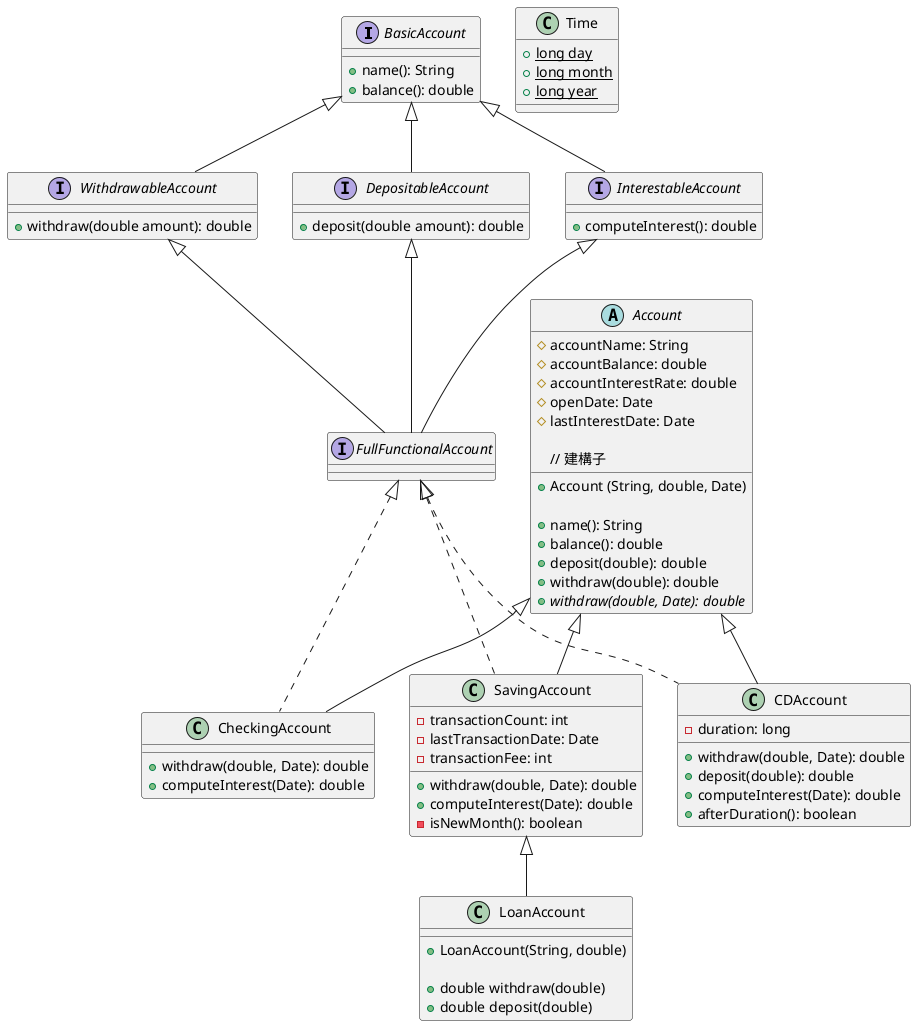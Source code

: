 @startuml
interface BasicAccount {
    +name(): String
    +balance(): double
}

interface WithdrawableAccount extends BasicAccount {
    +withdraw(double amount): double
}

interface DepositableAccount extends BasicAccount {
    +deposit(double amount): double
}

interface InterestableAccount extends BasicAccount {
    +computeInterest(): double
}

interface FullFunctionalAccount extends WithdrawableAccount, DepositableAccount, InterestableAccount {
}

abstract class Account {
    #accountName: String
    #accountBalance: double
    #accountInterestRate: double
    #openDate: Date
    #lastInterestDate: Date

    // 建構子
    +Account (String, double, Date)

    +name(): String
    +balance(): double
    +deposit(double): double
    +withdraw(double): double
    +{abstract} withdraw(double, Date): double
}

class CheckingAccount extends Account implements FullFunctionalAccount {
    +withdraw(double, Date): double
    +computeInterest(Date): double
}

class SavingAccount extends Account implements FullFunctionalAccount {
    -transactionCount: int
    -lastTransactionDate: Date
    -transactionFee: int

    +withdraw(double, Date): double
    +computeInterest(Date): double
    -isNewMonth(): boolean
}

class CDAccount extends Account implements FullFunctionalAccount {
    -duration: long

    +withdraw(double, Date): double
    +deposit(double): double
    +computeInterest(Date): double
    +afterDuration(): boolean
}

class LoanAccount extends SavingAccount {
    +LoanAccount(String, double)

    +double withdraw(double)
    +double deposit(double)
}

class Time {
    {static} +long day
    {static} +long month
    {static} +long year
}
@enduml